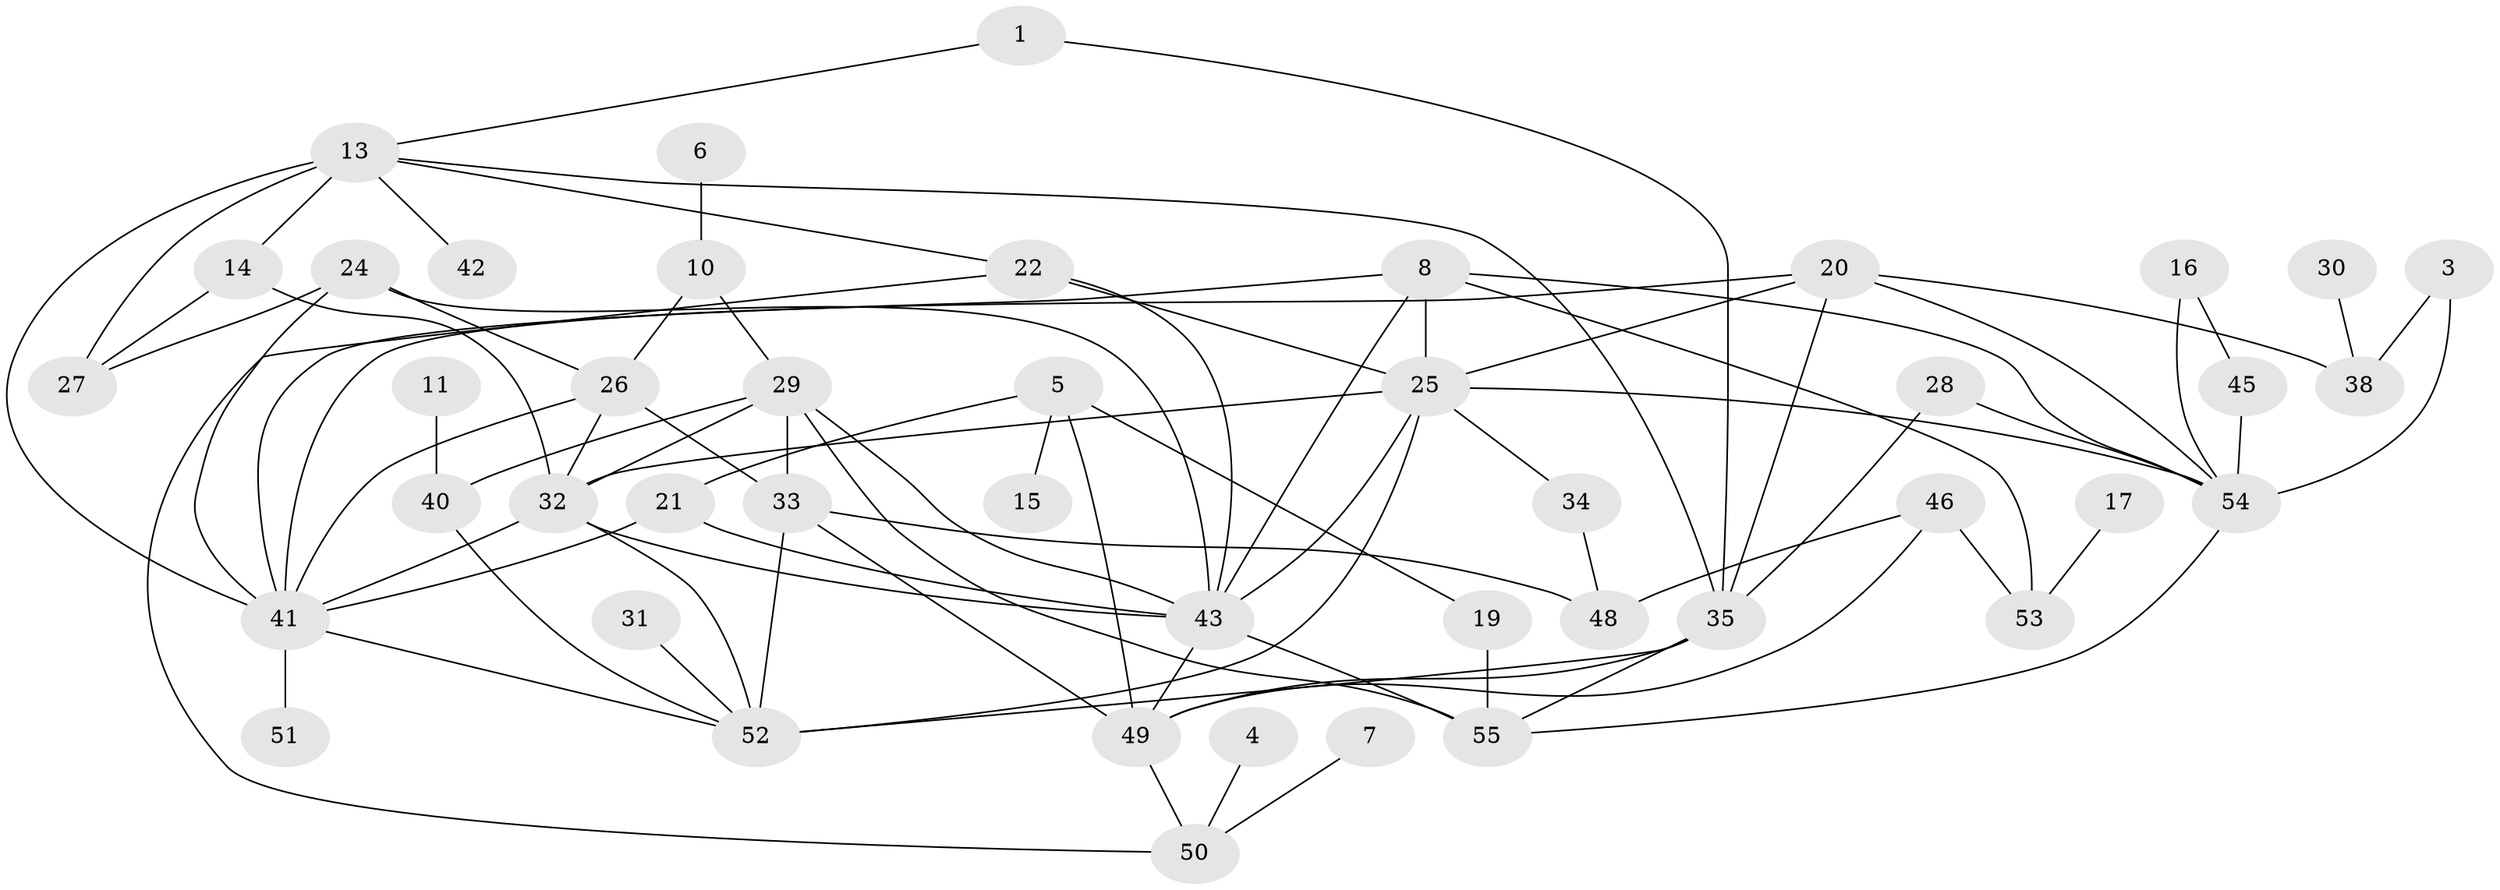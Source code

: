 // original degree distribution, {1: 0.13636363636363635, 4: 0.13636363636363635, 3: 0.2818181818181818, 2: 0.22727272727272727, 7: 0.00909090909090909, 0: 0.09090909090909091, 6: 0.03636363636363636, 5: 0.08181818181818182}
// Generated by graph-tools (version 1.1) at 2025/00/03/09/25 03:00:45]
// undirected, 45 vertices, 83 edges
graph export_dot {
graph [start="1"]
  node [color=gray90,style=filled];
  1;
  3;
  4;
  5;
  6;
  7;
  8;
  10;
  11;
  13;
  14;
  15;
  16;
  17;
  19;
  20;
  21;
  22;
  24;
  25;
  26;
  27;
  28;
  29;
  30;
  31;
  32;
  33;
  34;
  35;
  38;
  40;
  41;
  42;
  43;
  45;
  46;
  48;
  49;
  50;
  51;
  52;
  53;
  54;
  55;
  1 -- 13 [weight=1.0];
  1 -- 35 [weight=1.0];
  3 -- 38 [weight=1.0];
  3 -- 54 [weight=1.0];
  4 -- 50 [weight=1.0];
  5 -- 15 [weight=1.0];
  5 -- 19 [weight=1.0];
  5 -- 21 [weight=1.0];
  5 -- 49 [weight=1.0];
  6 -- 10 [weight=1.0];
  7 -- 50 [weight=1.0];
  8 -- 25 [weight=1.0];
  8 -- 41 [weight=1.0];
  8 -- 43 [weight=1.0];
  8 -- 53 [weight=1.0];
  8 -- 54 [weight=1.0];
  10 -- 26 [weight=1.0];
  10 -- 29 [weight=1.0];
  11 -- 40 [weight=1.0];
  13 -- 14 [weight=1.0];
  13 -- 22 [weight=1.0];
  13 -- 27 [weight=1.0];
  13 -- 35 [weight=1.0];
  13 -- 41 [weight=2.0];
  13 -- 42 [weight=1.0];
  14 -- 27 [weight=1.0];
  14 -- 32 [weight=1.0];
  16 -- 45 [weight=1.0];
  16 -- 54 [weight=1.0];
  17 -- 53 [weight=1.0];
  19 -- 55 [weight=1.0];
  20 -- 25 [weight=2.0];
  20 -- 35 [weight=1.0];
  20 -- 38 [weight=1.0];
  20 -- 41 [weight=1.0];
  20 -- 54 [weight=1.0];
  21 -- 41 [weight=1.0];
  21 -- 43 [weight=1.0];
  22 -- 25 [weight=1.0];
  22 -- 43 [weight=1.0];
  22 -- 50 [weight=1.0];
  24 -- 26 [weight=1.0];
  24 -- 27 [weight=1.0];
  24 -- 41 [weight=1.0];
  24 -- 43 [weight=1.0];
  25 -- 32 [weight=2.0];
  25 -- 34 [weight=1.0];
  25 -- 43 [weight=1.0];
  25 -- 52 [weight=1.0];
  25 -- 54 [weight=1.0];
  26 -- 32 [weight=1.0];
  26 -- 33 [weight=1.0];
  26 -- 41 [weight=1.0];
  28 -- 35 [weight=1.0];
  28 -- 54 [weight=1.0];
  29 -- 32 [weight=1.0];
  29 -- 33 [weight=1.0];
  29 -- 40 [weight=1.0];
  29 -- 43 [weight=2.0];
  29 -- 55 [weight=1.0];
  30 -- 38 [weight=1.0];
  31 -- 52 [weight=1.0];
  32 -- 41 [weight=1.0];
  32 -- 43 [weight=1.0];
  32 -- 52 [weight=1.0];
  33 -- 48 [weight=1.0];
  33 -- 49 [weight=1.0];
  33 -- 52 [weight=1.0];
  34 -- 48 [weight=1.0];
  35 -- 49 [weight=1.0];
  35 -- 52 [weight=2.0];
  35 -- 55 [weight=1.0];
  40 -- 52 [weight=1.0];
  41 -- 51 [weight=1.0];
  41 -- 52 [weight=1.0];
  43 -- 49 [weight=2.0];
  43 -- 55 [weight=2.0];
  45 -- 54 [weight=1.0];
  46 -- 48 [weight=1.0];
  46 -- 49 [weight=1.0];
  46 -- 53 [weight=1.0];
  49 -- 50 [weight=1.0];
  54 -- 55 [weight=1.0];
}
